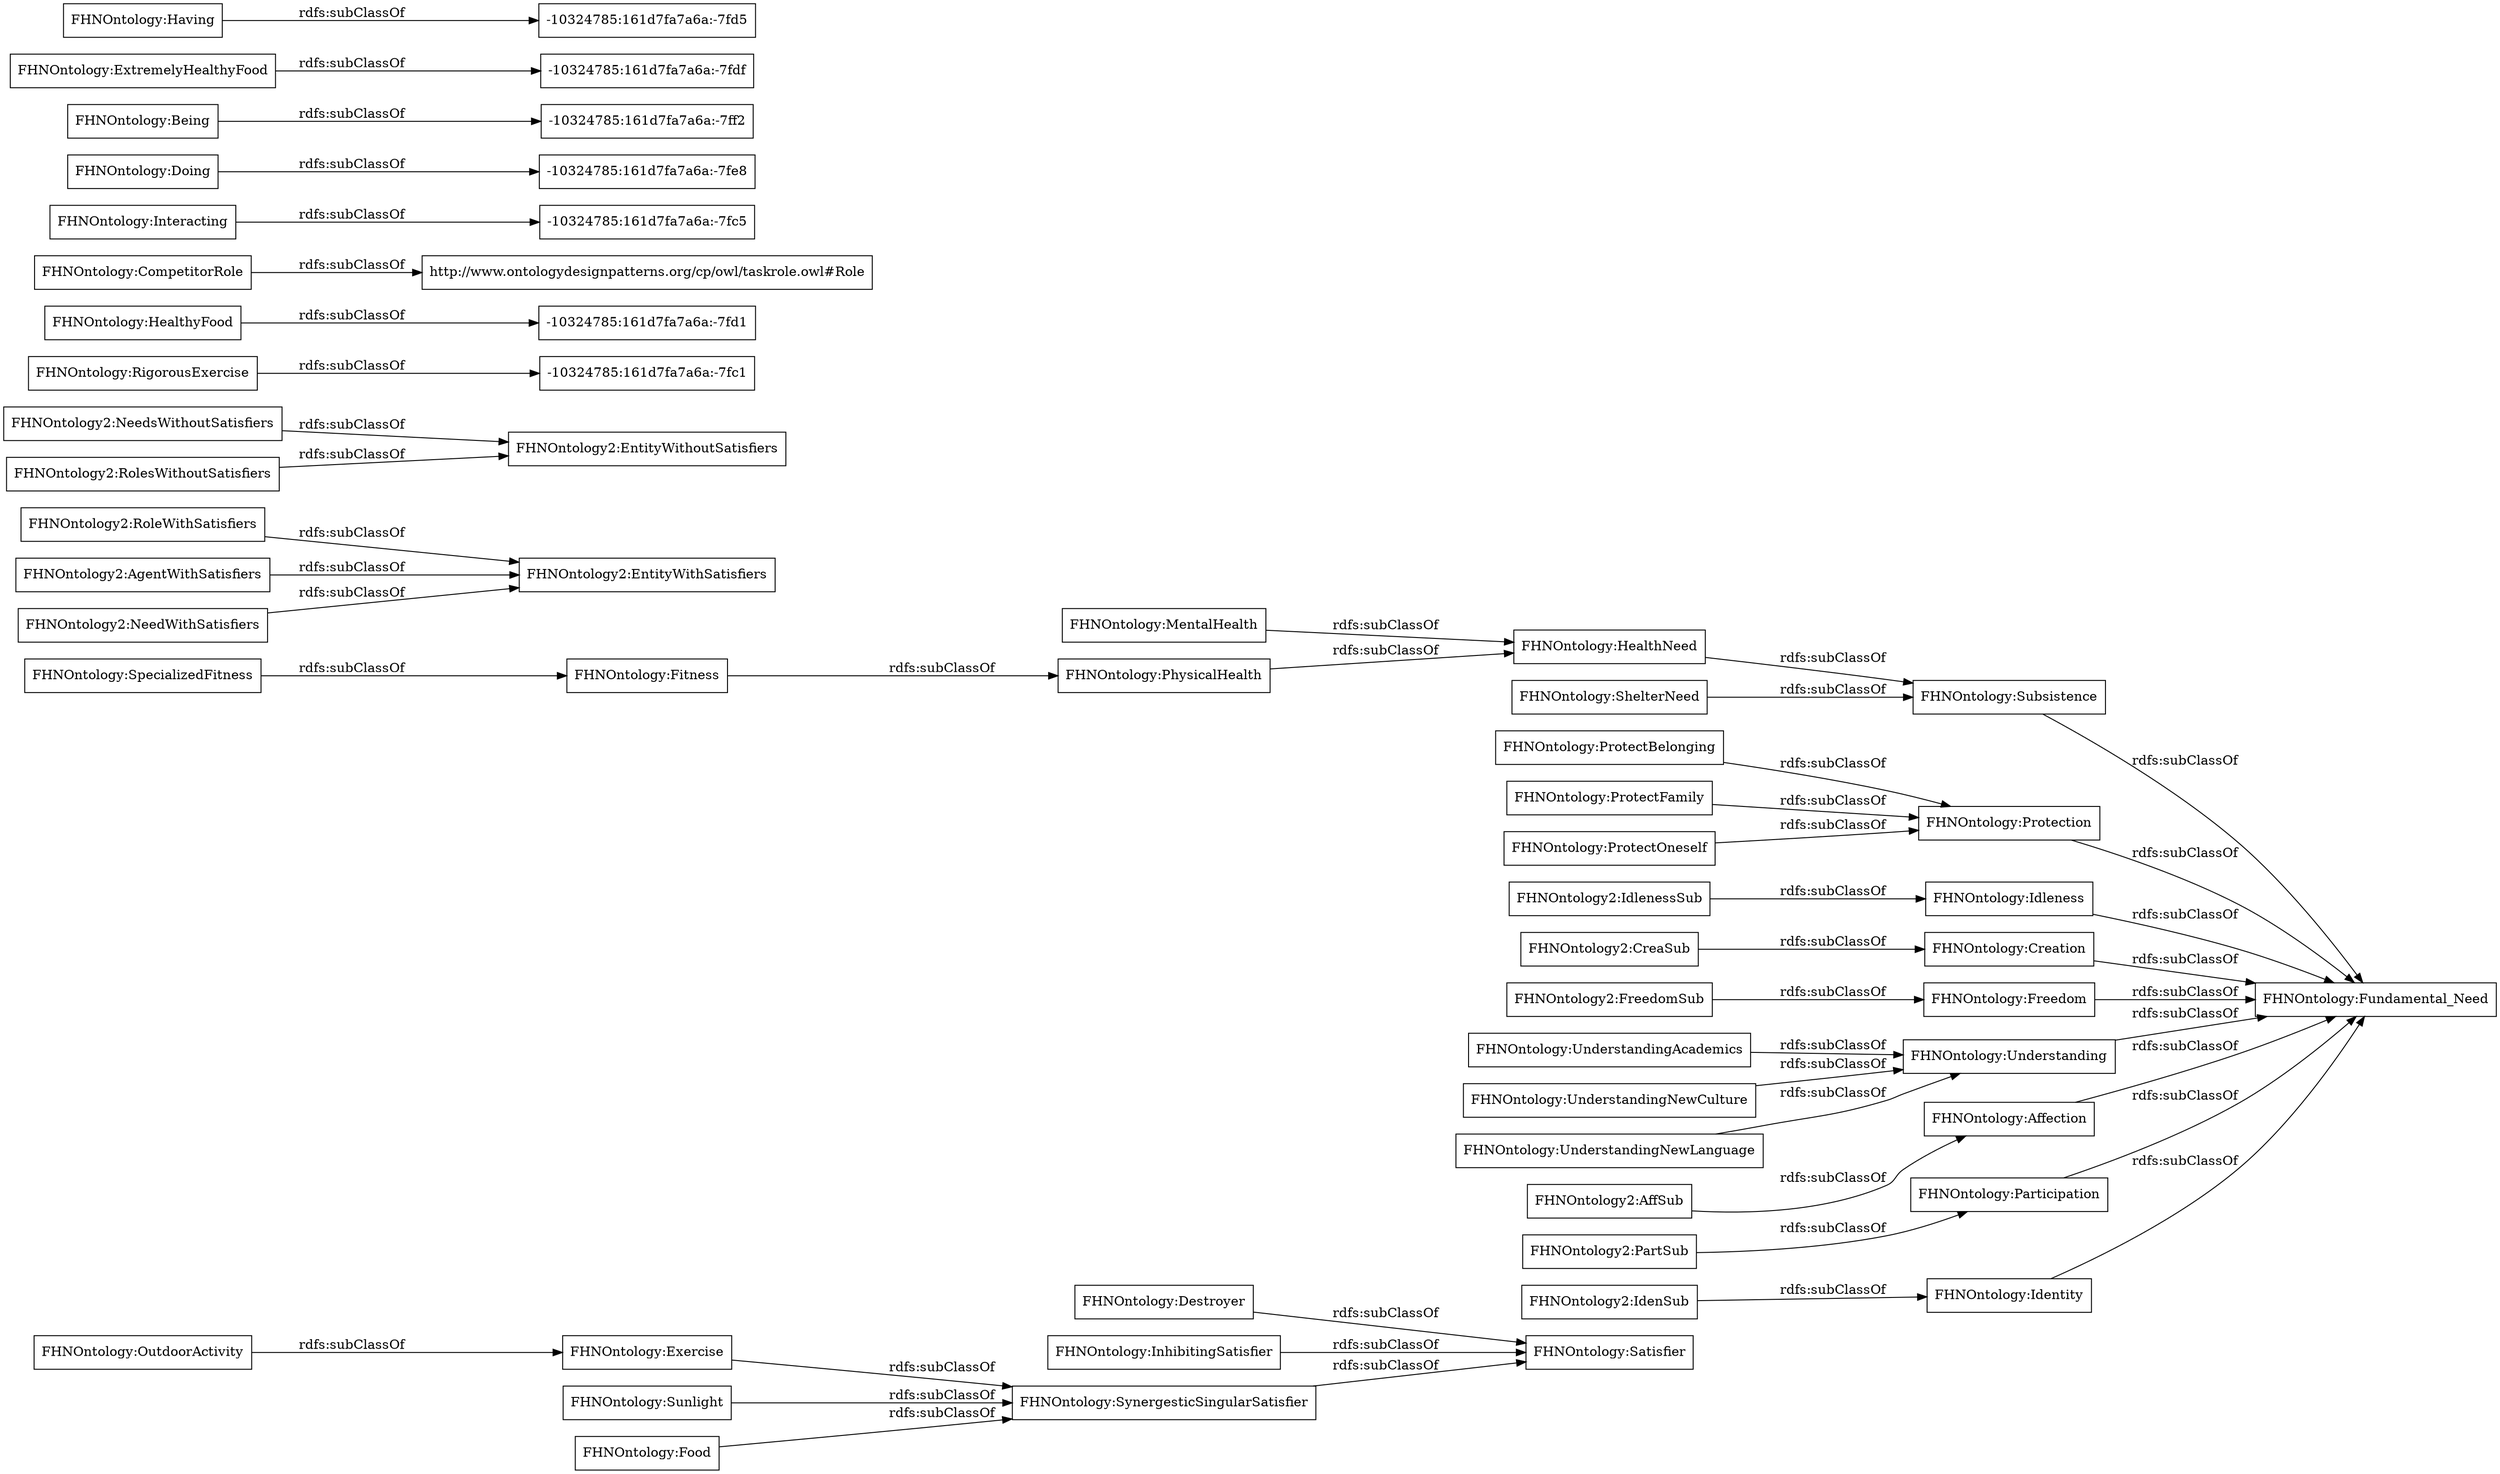 digraph ar2dtool_diagram { 
rankdir=LR;
size="1000"
node [shape = rectangle, color="black"]; "FHNOntology:SynergesticSingularSatisfier" "FHNOntology:Identity" "FHNOntology2:EntityWithSatisfiers" "FHNOntology2:FreedomSub" "FHNOntology2:NeedsWithoutSatisfiers" "FHNOntology:Exercise" "FHNOntology:ProtectBelonging" "-10324785:161d7fa7a6a:-7fc1" "FHNOntology:ProtectFamily" "FHNOntology:Destroyer" "FHNOntology2:IdenSub" "FHNOntology:Subsistence" "FHNOntology:OutdoorActivity" "FHNOntology2:RolesWithoutSatisfiers" "FHNOntology2:CreaSub" "FHNOntology:RigorousExercise" "FHNOntology2:PartSub" "FHNOntology2:RoleWithSatisfiers" "FHNOntology:Fitness" "FHNOntology:Protection" "FHNOntology:Fundamental_Need" "FHNOntology:SpecializedFitness" "-10324785:161d7fa7a6a:-7fd1" "FHNOntology2:EntityWithoutSatisfiers" "FHNOntology2:IdlenessSub" "http://www.ontologydesignpatterns.org/cp/owl/taskrole.owl#Role" "FHNOntology:UnderstandingAcademics" "-10324785:161d7fa7a6a:-7fc5" "FHNOntology:InhibitingSatisfier" "-10324785:161d7fa7a6a:-7fe8" "FHNOntology:Idleness" "FHNOntology:Creation" "FHNOntology:Being" "FHNOntology:Freedom" "FHNOntology:UnderstandingNewCulture" "FHNOntology:MentalHealth" "FHNOntology:Understanding" "FHNOntology:HealthyFood" "FHNOntology:Affection" "FHNOntology:Satisfier" "FHNOntology2:AgentWithSatisfiers" "-10324785:161d7fa7a6a:-7fdf" "FHNOntology:UnderstandingNewLanguage" "FHNOntology:HealthNeed" "-10324785:161d7fa7a6a:-7fd5" "FHNOntology2:NeedWithSatisfiers" "FHNOntology:PhysicalHealth" "FHNOntology:Doing" "FHNOntology:Interacting" "FHNOntology2:AffSub" "-10324785:161d7fa7a6a:-7ff2" "FHNOntology:ShelterNeed" "FHNOntology:CompetitorRole" "FHNOntology:Having" "FHNOntology:ProtectOneself" "FHNOntology:Sunlight" "FHNOntology:Food" "FHNOntology:Participation" "FHNOntology:ExtremelyHealthyFood" ; /*classes style*/
	"FHNOntology:Interacting" -> "-10324785:161d7fa7a6a:-7fc5" [ label = "rdfs:subClassOf" ];
	"FHNOntology:UnderstandingNewCulture" -> "FHNOntology:Understanding" [ label = "rdfs:subClassOf" ];
	"FHNOntology:PhysicalHealth" -> "FHNOntology:HealthNeed" [ label = "rdfs:subClassOf" ];
	"FHNOntology:Creation" -> "FHNOntology:Fundamental_Need" [ label = "rdfs:subClassOf" ];
	"FHNOntology:Exercise" -> "FHNOntology:SynergesticSingularSatisfier" [ label = "rdfs:subClassOf" ];
	"FHNOntology:Food" -> "FHNOntology:SynergesticSingularSatisfier" [ label = "rdfs:subClassOf" ];
	"FHNOntology:Affection" -> "FHNOntology:Fundamental_Need" [ label = "rdfs:subClassOf" ];
	"FHNOntology:Identity" -> "FHNOntology:Fundamental_Need" [ label = "rdfs:subClassOf" ];
	"FHNOntology:UnderstandingAcademics" -> "FHNOntology:Understanding" [ label = "rdfs:subClassOf" ];
	"FHNOntology2:FreedomSub" -> "FHNOntology:Freedom" [ label = "rdfs:subClassOf" ];
	"FHNOntology2:RolesWithoutSatisfiers" -> "FHNOntology2:EntityWithoutSatisfiers" [ label = "rdfs:subClassOf" ];
	"FHNOntology:InhibitingSatisfier" -> "FHNOntology:Satisfier" [ label = "rdfs:subClassOf" ];
	"FHNOntology:Being" -> "-10324785:161d7fa7a6a:-7ff2" [ label = "rdfs:subClassOf" ];
	"FHNOntology2:NeedWithSatisfiers" -> "FHNOntology2:EntityWithSatisfiers" [ label = "rdfs:subClassOf" ];
	"FHNOntology:Subsistence" -> "FHNOntology:Fundamental_Need" [ label = "rdfs:subClassOf" ];
	"FHNOntology:Participation" -> "FHNOntology:Fundamental_Need" [ label = "rdfs:subClassOf" ];
	"FHNOntology:Doing" -> "-10324785:161d7fa7a6a:-7fe8" [ label = "rdfs:subClassOf" ];
	"FHNOntology:SpecializedFitness" -> "FHNOntology:Fitness" [ label = "rdfs:subClassOf" ];
	"FHNOntology:ShelterNeed" -> "FHNOntology:Subsistence" [ label = "rdfs:subClassOf" ];
	"FHNOntology:Understanding" -> "FHNOntology:Fundamental_Need" [ label = "rdfs:subClassOf" ];
	"FHNOntology:Fitness" -> "FHNOntology:PhysicalHealth" [ label = "rdfs:subClassOf" ];
	"FHNOntology:UnderstandingNewLanguage" -> "FHNOntology:Understanding" [ label = "rdfs:subClassOf" ];
	"FHNOntology:Destroyer" -> "FHNOntology:Satisfier" [ label = "rdfs:subClassOf" ];
	"FHNOntology2:RoleWithSatisfiers" -> "FHNOntology2:EntityWithSatisfiers" [ label = "rdfs:subClassOf" ];
	"FHNOntology:CompetitorRole" -> "http://www.ontologydesignpatterns.org/cp/owl/taskrole.owl#Role" [ label = "rdfs:subClassOf" ];
	"FHNOntology:ProtectFamily" -> "FHNOntology:Protection" [ label = "rdfs:subClassOf" ];
	"FHNOntology:MentalHealth" -> "FHNOntology:HealthNeed" [ label = "rdfs:subClassOf" ];
	"FHNOntology2:AgentWithSatisfiers" -> "FHNOntology2:EntityWithSatisfiers" [ label = "rdfs:subClassOf" ];
	"FHNOntology2:PartSub" -> "FHNOntology:Participation" [ label = "rdfs:subClassOf" ];
	"FHNOntology2:NeedsWithoutSatisfiers" -> "FHNOntology2:EntityWithoutSatisfiers" [ label = "rdfs:subClassOf" ];
	"FHNOntology:Protection" -> "FHNOntology:Fundamental_Need" [ label = "rdfs:subClassOf" ];
	"FHNOntology2:IdlenessSub" -> "FHNOntology:Idleness" [ label = "rdfs:subClassOf" ];
	"FHNOntology:ProtectOneself" -> "FHNOntology:Protection" [ label = "rdfs:subClassOf" ];
	"FHNOntology2:IdenSub" -> "FHNOntology:Identity" [ label = "rdfs:subClassOf" ];
	"FHNOntology2:AffSub" -> "FHNOntology:Affection" [ label = "rdfs:subClassOf" ];
	"FHNOntology:SynergesticSingularSatisfier" -> "FHNOntology:Satisfier" [ label = "rdfs:subClassOf" ];
	"FHNOntology:OutdoorActivity" -> "FHNOntology:Exercise" [ label = "rdfs:subClassOf" ];
	"FHNOntology:Freedom" -> "FHNOntology:Fundamental_Need" [ label = "rdfs:subClassOf" ];
	"FHNOntology:HealthNeed" -> "FHNOntology:Subsistence" [ label = "rdfs:subClassOf" ];
	"FHNOntology2:CreaSub" -> "FHNOntology:Creation" [ label = "rdfs:subClassOf" ];
	"FHNOntology:RigorousExercise" -> "-10324785:161d7fa7a6a:-7fc1" [ label = "rdfs:subClassOf" ];
	"FHNOntology:ExtremelyHealthyFood" -> "-10324785:161d7fa7a6a:-7fdf" [ label = "rdfs:subClassOf" ];
	"FHNOntology:Having" -> "-10324785:161d7fa7a6a:-7fd5" [ label = "rdfs:subClassOf" ];
	"FHNOntology:Idleness" -> "FHNOntology:Fundamental_Need" [ label = "rdfs:subClassOf" ];
	"FHNOntology:ProtectBelonging" -> "FHNOntology:Protection" [ label = "rdfs:subClassOf" ];
	"FHNOntology:Sunlight" -> "FHNOntology:SynergesticSingularSatisfier" [ label = "rdfs:subClassOf" ];
	"FHNOntology:HealthyFood" -> "-10324785:161d7fa7a6a:-7fd1" [ label = "rdfs:subClassOf" ];

}
